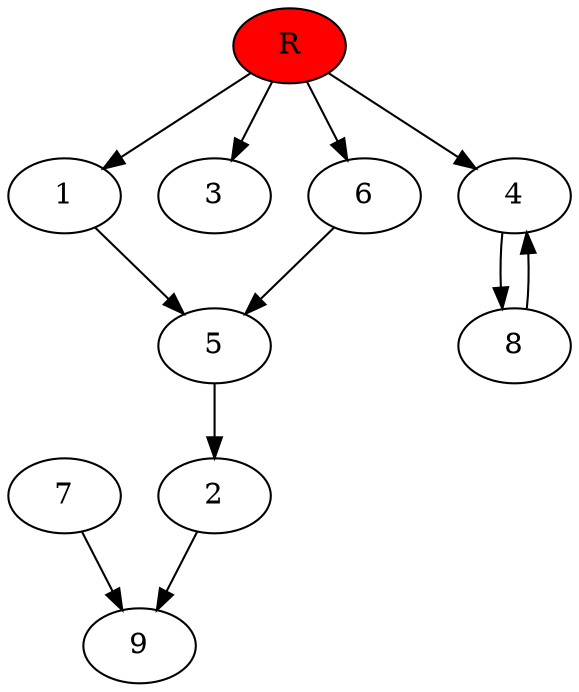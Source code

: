 digraph prb4728 {
	1
	2
	3
	4
	5
	6
	7
	8
	R [fillcolor="#ff0000" style=filled]
	1 -> 5
	2 -> 9
	4 -> 8
	5 -> 2
	6 -> 5
	7 -> 9
	8 -> 4
	R -> 1
	R -> 3
	R -> 4
	R -> 6
}
